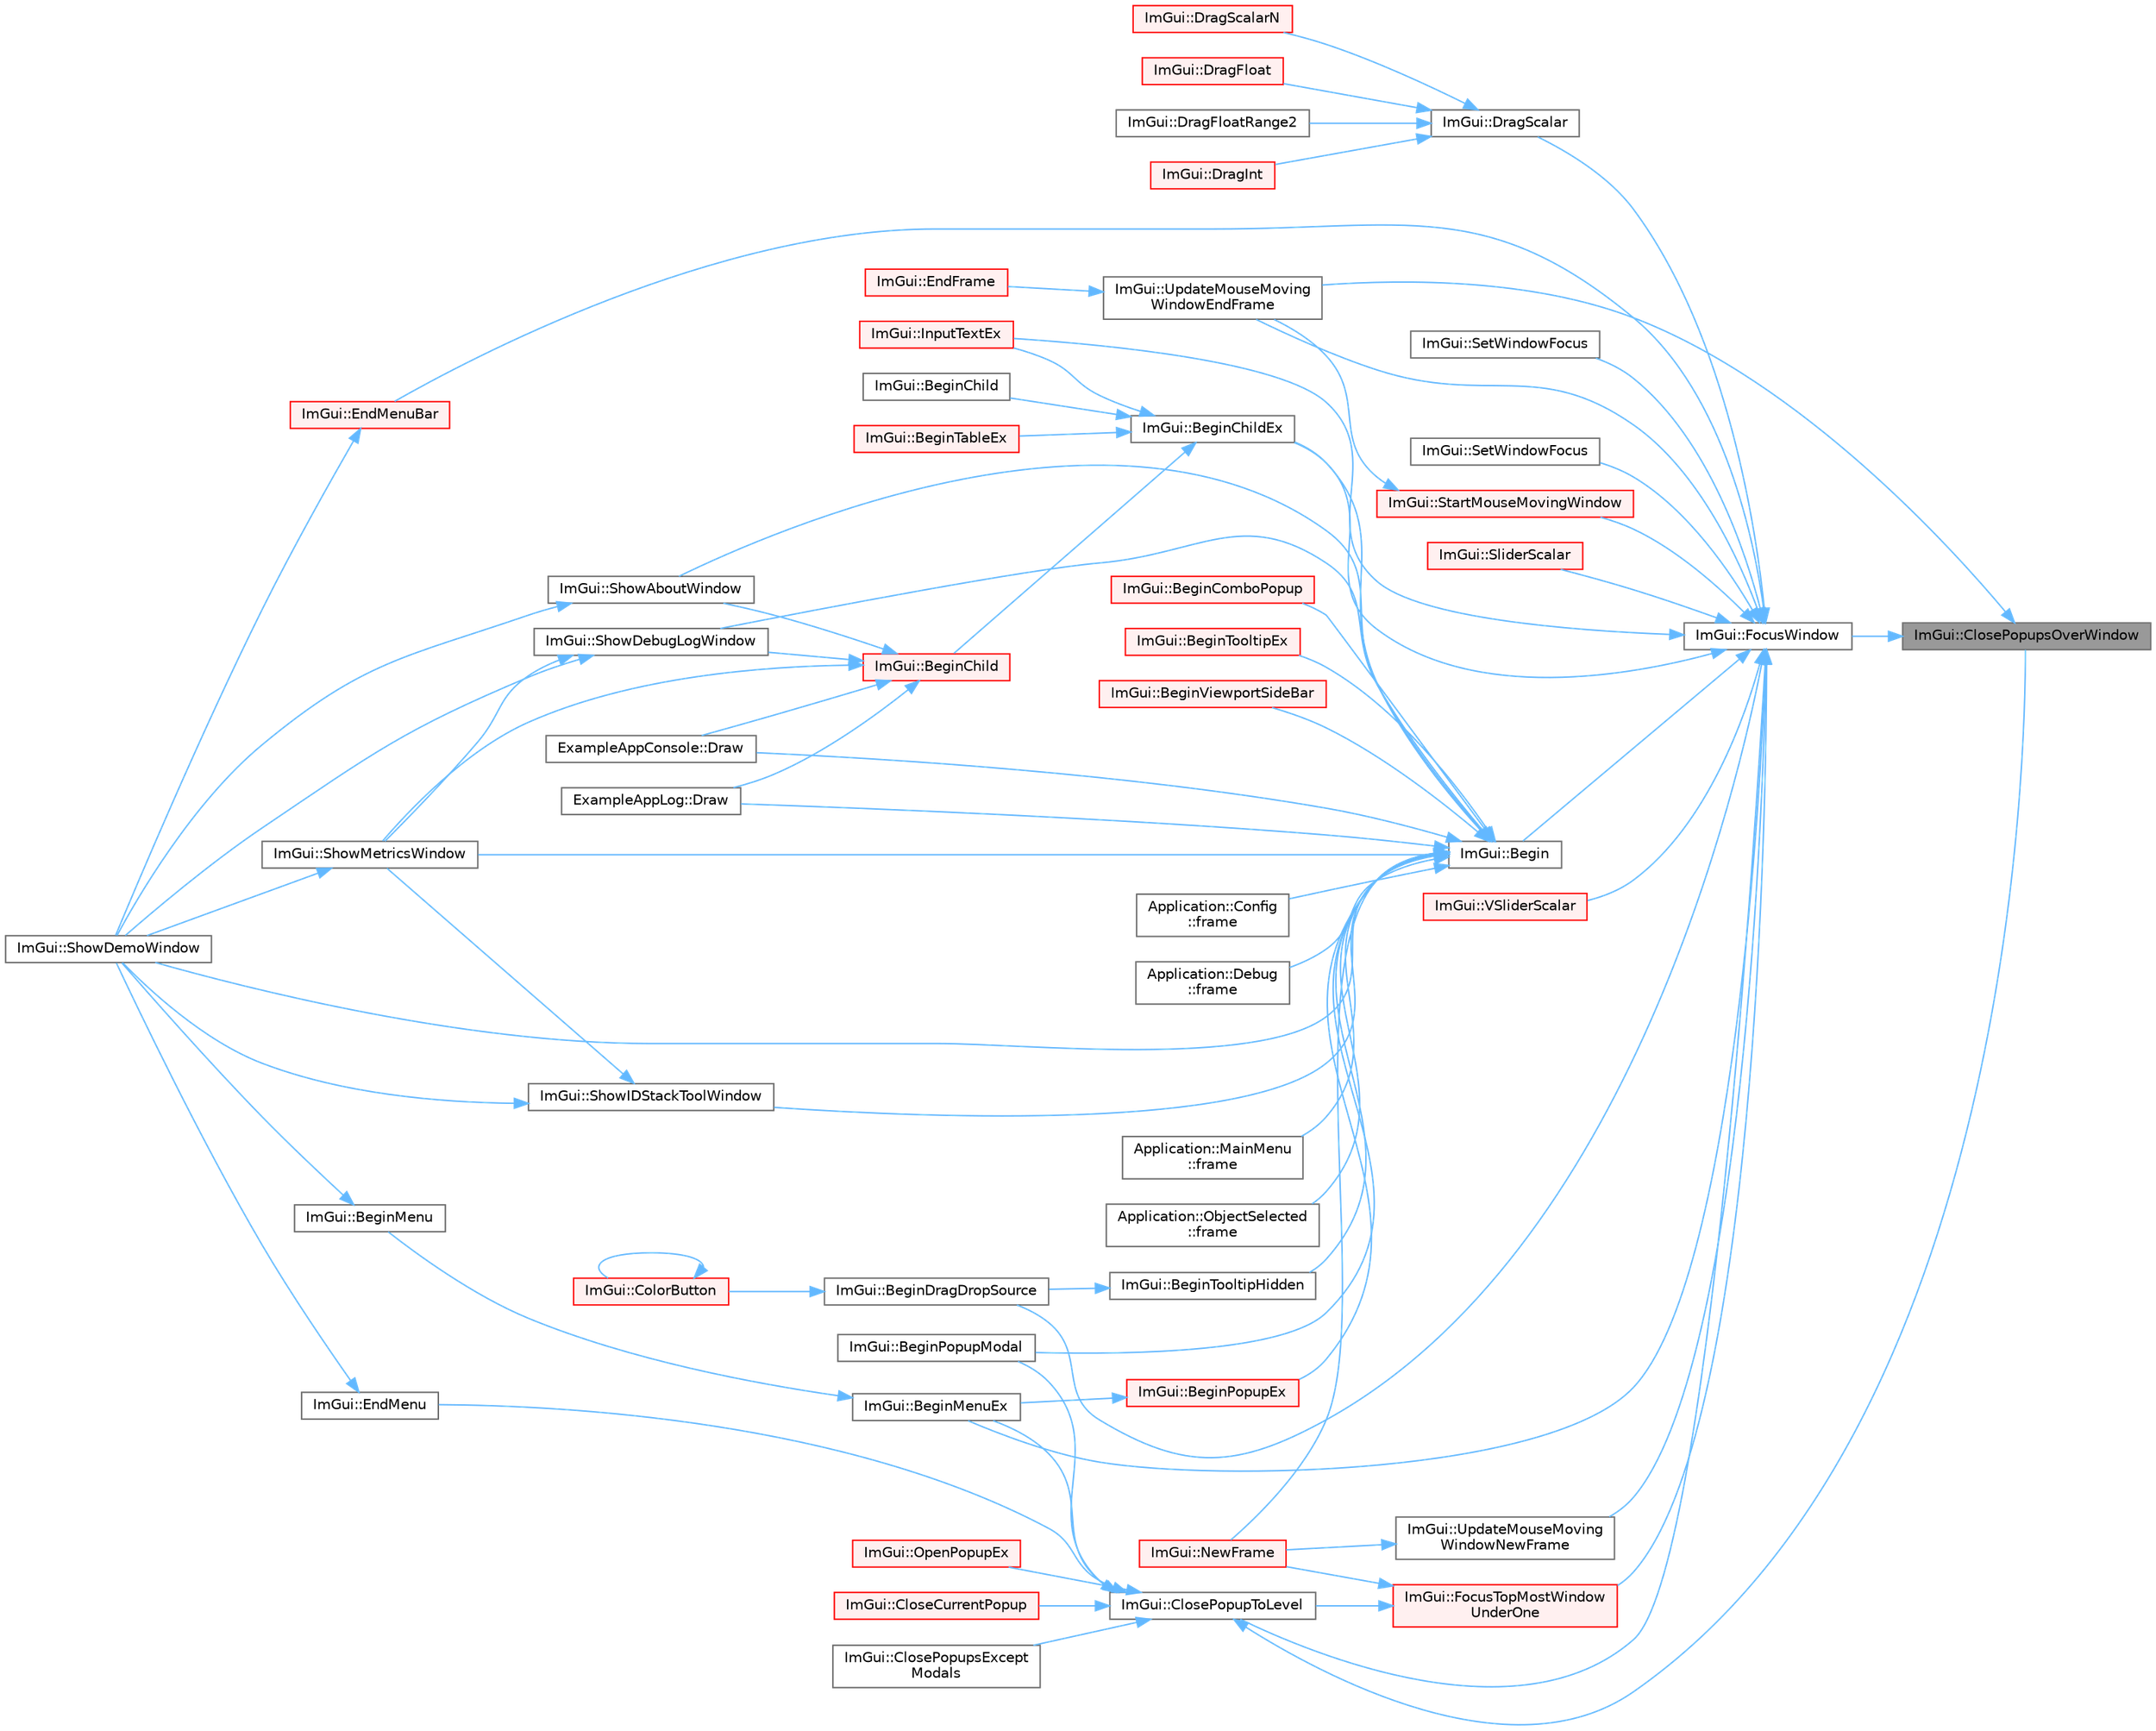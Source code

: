 digraph "ImGui::ClosePopupsOverWindow"
{
 // LATEX_PDF_SIZE
  bgcolor="transparent";
  edge [fontname=Helvetica,fontsize=10,labelfontname=Helvetica,labelfontsize=10];
  node [fontname=Helvetica,fontsize=10,shape=box,height=0.2,width=0.4];
  rankdir="RL";
  Node1 [id="Node000001",label="ImGui::ClosePopupsOverWindow",height=0.2,width=0.4,color="gray40", fillcolor="grey60", style="filled", fontcolor="black",tooltip=" "];
  Node1 -> Node2 [id="edge1_Node000001_Node000002",dir="back",color="steelblue1",style="solid",tooltip=" "];
  Node2 [id="Node000002",label="ImGui::FocusWindow",height=0.2,width=0.4,color="grey40", fillcolor="white", style="filled",URL="$namespace_im_gui.html#a27aa6f2f3aa11778c6d023b1b223f262",tooltip=" "];
  Node2 -> Node3 [id="edge2_Node000002_Node000003",dir="back",color="steelblue1",style="solid",tooltip=" "];
  Node3 [id="Node000003",label="ImGui::Begin",height=0.2,width=0.4,color="grey40", fillcolor="white", style="filled",URL="$namespace_im_gui.html#a581e58db0bc930bafa4a5d23093a2b99",tooltip=" "];
  Node3 -> Node4 [id="edge3_Node000003_Node000004",dir="back",color="steelblue1",style="solid",tooltip=" "];
  Node4 [id="Node000004",label="ImGui::BeginChildEx",height=0.2,width=0.4,color="grey40", fillcolor="white", style="filled",URL="$namespace_im_gui.html#ac36ecce0443f0b45a48484d85f653ae2",tooltip=" "];
  Node4 -> Node5 [id="edge4_Node000004_Node000005",dir="back",color="steelblue1",style="solid",tooltip=" "];
  Node5 [id="Node000005",label="ImGui::BeginChild",height=0.2,width=0.4,color="red", fillcolor="#FFF0F0", style="filled",URL="$namespace_im_gui.html#aebac8b07ee9ea0e452c98813a3e907c3",tooltip=" "];
  Node5 -> Node11 [id="edge5_Node000005_Node000011",dir="back",color="steelblue1",style="solid",tooltip=" "];
  Node11 [id="Node000011",label="ExampleAppConsole::Draw",height=0.2,width=0.4,color="grey40", fillcolor="white", style="filled",URL="$struct_example_app_console.html#a0518a09c7e8648dd52c7c06df19ac17a",tooltip=" "];
  Node5 -> Node12 [id="edge6_Node000005_Node000012",dir="back",color="steelblue1",style="solid",tooltip=" "];
  Node12 [id="Node000012",label="ExampleAppLog::Draw",height=0.2,width=0.4,color="grey40", fillcolor="white", style="filled",URL="$struct_example_app_log.html#a5ad3a4bdb89171b84aeaff96948a1f77",tooltip=" "];
  Node5 -> Node13 [id="edge7_Node000005_Node000013",dir="back",color="steelblue1",style="solid",tooltip=" "];
  Node13 [id="Node000013",label="ImGui::ShowAboutWindow",height=0.2,width=0.4,color="grey40", fillcolor="white", style="filled",URL="$namespace_im_gui.html#ac297462e33309d0540fa459bccdc9304",tooltip=" "];
  Node13 -> Node10 [id="edge8_Node000013_Node000010",dir="back",color="steelblue1",style="solid",tooltip=" "];
  Node10 [id="Node000010",label="ImGui::ShowDemoWindow",height=0.2,width=0.4,color="grey40", fillcolor="white", style="filled",URL="$namespace_im_gui.html#af95643a0ce4893b9e57c12991922fb18",tooltip=" "];
  Node5 -> Node14 [id="edge9_Node000005_Node000014",dir="back",color="steelblue1",style="solid",tooltip=" "];
  Node14 [id="Node000014",label="ImGui::ShowDebugLogWindow",height=0.2,width=0.4,color="grey40", fillcolor="white", style="filled",URL="$namespace_im_gui.html#af1b39e70cac2e1b9e62dd3c9d154cbd6",tooltip=" "];
  Node14 -> Node10 [id="edge10_Node000014_Node000010",dir="back",color="steelblue1",style="solid",tooltip=" "];
  Node14 -> Node9 [id="edge11_Node000014_Node000009",dir="back",color="steelblue1",style="solid",tooltip=" "];
  Node9 [id="Node000009",label="ImGui::ShowMetricsWindow",height=0.2,width=0.4,color="grey40", fillcolor="white", style="filled",URL="$namespace_im_gui.html#afe7a28c6eb52fff3cc27d5a698fea4ff",tooltip=" "];
  Node9 -> Node10 [id="edge12_Node000009_Node000010",dir="back",color="steelblue1",style="solid",tooltip=" "];
  Node5 -> Node9 [id="edge13_Node000005_Node000009",dir="back",color="steelblue1",style="solid",tooltip=" "];
  Node4 -> Node16 [id="edge14_Node000004_Node000016",dir="back",color="steelblue1",style="solid",tooltip=" "];
  Node16 [id="Node000016",label="ImGui::BeginChild",height=0.2,width=0.4,color="grey40", fillcolor="white", style="filled",URL="$namespace_im_gui.html#a3824e63145d50dd477deec2c7edf5c5a",tooltip=" "];
  Node4 -> Node17 [id="edge15_Node000004_Node000017",dir="back",color="steelblue1",style="solid",tooltip=" "];
  Node17 [id="Node000017",label="ImGui::BeginTableEx",height=0.2,width=0.4,color="red", fillcolor="#FFF0F0", style="filled",URL="$namespace_im_gui.html#a28046a30716afeb7738a82a5b19044ca",tooltip=" "];
  Node4 -> Node21 [id="edge16_Node000004_Node000021",dir="back",color="steelblue1",style="solid",tooltip=" "];
  Node21 [id="Node000021",label="ImGui::InputTextEx",height=0.2,width=0.4,color="red", fillcolor="#FFF0F0", style="filled",URL="$namespace_im_gui.html#af89af17ecc11653f25fea1e50e195de6",tooltip=" "];
  Node3 -> Node76 [id="edge17_Node000003_Node000076",dir="back",color="steelblue1",style="solid",tooltip=" "];
  Node76 [id="Node000076",label="ImGui::BeginComboPopup",height=0.2,width=0.4,color="red", fillcolor="#FFF0F0", style="filled",URL="$namespace_im_gui.html#a6ecb51142fcb72cd19ff002c3a7d8e25",tooltip=" "];
  Node3 -> Node80 [id="edge18_Node000003_Node000080",dir="back",color="steelblue1",style="solid",tooltip=" "];
  Node80 [id="Node000080",label="ImGui::BeginPopupEx",height=0.2,width=0.4,color="red", fillcolor="#FFF0F0", style="filled",URL="$namespace_im_gui.html#a89da3a22300e8293257b6cfdf1b83b7a",tooltip=" "];
  Node80 -> Node81 [id="edge19_Node000080_Node000081",dir="back",color="steelblue1",style="solid",tooltip=" "];
  Node81 [id="Node000081",label="ImGui::BeginMenuEx",height=0.2,width=0.4,color="grey40", fillcolor="white", style="filled",URL="$namespace_im_gui.html#a8dc671f87ed281b6445ce6ae4ab25183",tooltip=" "];
  Node81 -> Node82 [id="edge20_Node000081_Node000082",dir="back",color="steelblue1",style="solid",tooltip=" "];
  Node82 [id="Node000082",label="ImGui::BeginMenu",height=0.2,width=0.4,color="grey40", fillcolor="white", style="filled",URL="$namespace_im_gui.html#a1e55711a21f97d5dff919d697d3a7201",tooltip=" "];
  Node82 -> Node10 [id="edge21_Node000082_Node000010",dir="back",color="steelblue1",style="solid",tooltip=" "];
  Node3 -> Node100 [id="edge22_Node000003_Node000100",dir="back",color="steelblue1",style="solid",tooltip=" "];
  Node100 [id="Node000100",label="ImGui::BeginPopupModal",height=0.2,width=0.4,color="grey40", fillcolor="white", style="filled",URL="$namespace_im_gui.html#a6d840f615c198c2342968f733fda11b3",tooltip=" "];
  Node3 -> Node101 [id="edge23_Node000003_Node000101",dir="back",color="steelblue1",style="solid",tooltip=" "];
  Node101 [id="Node000101",label="ImGui::BeginTooltipEx",height=0.2,width=0.4,color="red", fillcolor="#FFF0F0", style="filled",URL="$namespace_im_gui.html#a18b17a0b20c3f2a16068b84210cfded4",tooltip=" "];
  Node3 -> Node130 [id="edge24_Node000003_Node000130",dir="back",color="steelblue1",style="solid",tooltip=" "];
  Node130 [id="Node000130",label="ImGui::BeginTooltipHidden",height=0.2,width=0.4,color="grey40", fillcolor="white", style="filled",URL="$namespace_im_gui.html#a2c44a13b5e210dbfc7de98024c25db8e",tooltip=" "];
  Node130 -> Node111 [id="edge25_Node000130_Node000111",dir="back",color="steelblue1",style="solid",tooltip=" "];
  Node111 [id="Node000111",label="ImGui::BeginDragDropSource",height=0.2,width=0.4,color="grey40", fillcolor="white", style="filled",URL="$namespace_im_gui.html#ac2609b0f034d3bcd8d70d26df8694eaa",tooltip=" "];
  Node111 -> Node112 [id="edge26_Node000111_Node000112",dir="back",color="steelblue1",style="solid",tooltip=" "];
  Node112 [id="Node000112",label="ImGui::ColorButton",height=0.2,width=0.4,color="red", fillcolor="#FFF0F0", style="filled",URL="$namespace_im_gui.html#ae2d7c8f37726810753d71d480f0af7f0",tooltip=" "];
  Node112 -> Node112 [id="edge27_Node000112_Node000112",dir="back",color="steelblue1",style="solid",tooltip=" "];
  Node3 -> Node131 [id="edge28_Node000003_Node000131",dir="back",color="steelblue1",style="solid",tooltip=" "];
  Node131 [id="Node000131",label="ImGui::BeginViewportSideBar",height=0.2,width=0.4,color="red", fillcolor="#FFF0F0", style="filled",URL="$namespace_im_gui.html#a4216382dd5ad6c17e183f9f894db2e15",tooltip=" "];
  Node3 -> Node11 [id="edge29_Node000003_Node000011",dir="back",color="steelblue1",style="solid",tooltip=" "];
  Node3 -> Node12 [id="edge30_Node000003_Node000012",dir="back",color="steelblue1",style="solid",tooltip=" "];
  Node3 -> Node30 [id="edge31_Node000003_Node000030",dir="back",color="steelblue1",style="solid",tooltip=" "];
  Node30 [id="Node000030",label="Application::Config\l::frame",height=0.2,width=0.4,color="grey40", fillcolor="white", style="filled",URL="$class_application_1_1_config.html#a291cc3a874949e121dcf83a3f90681bc",tooltip=" "];
  Node3 -> Node133 [id="edge32_Node000003_Node000133",dir="back",color="steelblue1",style="solid",tooltip=" "];
  Node133 [id="Node000133",label="Application::Debug\l::frame",height=0.2,width=0.4,color="grey40", fillcolor="white", style="filled",URL="$class_application_1_1_debug.html#a26339829cae3b768474358c34eb8ab23",tooltip=" "];
  Node3 -> Node134 [id="edge33_Node000003_Node000134",dir="back",color="steelblue1",style="solid",tooltip=" "];
  Node134 [id="Node000134",label="Application::MainMenu\l::frame",height=0.2,width=0.4,color="grey40", fillcolor="white", style="filled",URL="$class_application_1_1_main_menu.html#a868fe54ddb269b9ab03f0d7d068dd698",tooltip=" "];
  Node3 -> Node33 [id="edge34_Node000003_Node000033",dir="back",color="steelblue1",style="solid",tooltip=" "];
  Node33 [id="Node000033",label="Application::ObjectSelected\l::frame",height=0.2,width=0.4,color="grey40", fillcolor="white", style="filled",URL="$class_application_1_1_object_selected.html#a30dd507edcc6c76dd65cc0cf9dda010a",tooltip=" "];
  Node3 -> Node135 [id="edge35_Node000003_Node000135",dir="back",color="steelblue1",style="solid",tooltip=" "];
  Node135 [id="Node000135",label="ImGui::NewFrame",height=0.2,width=0.4,color="red", fillcolor="#FFF0F0", style="filled",URL="$namespace_im_gui.html#ab3f1fc018f903b7ad79fd10663375774",tooltip=" "];
  Node3 -> Node13 [id="edge36_Node000003_Node000013",dir="back",color="steelblue1",style="solid",tooltip=" "];
  Node3 -> Node14 [id="edge37_Node000003_Node000014",dir="back",color="steelblue1",style="solid",tooltip=" "];
  Node3 -> Node10 [id="edge38_Node000003_Node000010",dir="back",color="steelblue1",style="solid",tooltip=" "];
  Node3 -> Node20 [id="edge39_Node000003_Node000020",dir="back",color="steelblue1",style="solid",tooltip=" "];
  Node20 [id="Node000020",label="ImGui::ShowIDStackToolWindow",height=0.2,width=0.4,color="grey40", fillcolor="white", style="filled",URL="$namespace_im_gui.html#ab4a87bf4a874a8e5872b60b4a9b1d99e",tooltip=" "];
  Node20 -> Node10 [id="edge40_Node000020_Node000010",dir="back",color="steelblue1",style="solid",tooltip=" "];
  Node20 -> Node9 [id="edge41_Node000020_Node000009",dir="back",color="steelblue1",style="solid",tooltip=" "];
  Node3 -> Node9 [id="edge42_Node000003_Node000009",dir="back",color="steelblue1",style="solid",tooltip=" "];
  Node2 -> Node4 [id="edge43_Node000002_Node000004",dir="back",color="steelblue1",style="solid",tooltip=" "];
  Node2 -> Node111 [id="edge44_Node000002_Node000111",dir="back",color="steelblue1",style="solid",tooltip=" "];
  Node2 -> Node81 [id="edge45_Node000002_Node000081",dir="back",color="steelblue1",style="solid",tooltip=" "];
  Node2 -> Node136 [id="edge46_Node000002_Node000136",dir="back",color="steelblue1",style="solid",tooltip=" "];
  Node136 [id="Node000136",label="ImGui::ClosePopupToLevel",height=0.2,width=0.4,color="grey40", fillcolor="white", style="filled",URL="$namespace_im_gui.html#a0be705dc533a62387dc39ec5c276d2a0",tooltip=" "];
  Node136 -> Node81 [id="edge47_Node000136_Node000081",dir="back",color="steelblue1",style="solid",tooltip=" "];
  Node136 -> Node100 [id="edge48_Node000136_Node000100",dir="back",color="steelblue1",style="solid",tooltip=" "];
  Node136 -> Node137 [id="edge49_Node000136_Node000137",dir="back",color="steelblue1",style="solid",tooltip=" "];
  Node137 [id="Node000137",label="ImGui::CloseCurrentPopup",height=0.2,width=0.4,color="red", fillcolor="#FFF0F0", style="filled",URL="$namespace_im_gui.html#aeaec6479834db7918260fc082107f90b",tooltip=" "];
  Node136 -> Node146 [id="edge50_Node000136_Node000146",dir="back",color="steelblue1",style="solid",tooltip=" "];
  Node146 [id="Node000146",label="ImGui::ClosePopupsExcept\lModals",height=0.2,width=0.4,color="grey40", fillcolor="white", style="filled",URL="$namespace_im_gui.html#a6321db9d0281af83216ec69f777f63bd",tooltip=" "];
  Node136 -> Node1 [id="edge51_Node000136_Node000001",dir="back",color="steelblue1",style="solid",tooltip=" "];
  Node136 -> Node147 [id="edge52_Node000136_Node000147",dir="back",color="steelblue1",style="solid",tooltip=" "];
  Node147 [id="Node000147",label="ImGui::EndMenu",height=0.2,width=0.4,color="grey40", fillcolor="white", style="filled",URL="$namespace_im_gui.html#a1448a5a4e8c431c15f991e9255c0df95",tooltip=" "];
  Node147 -> Node10 [id="edge53_Node000147_Node000010",dir="back",color="steelblue1",style="solid",tooltip=" "];
  Node136 -> Node148 [id="edge54_Node000136_Node000148",dir="back",color="steelblue1",style="solid",tooltip=" "];
  Node148 [id="Node000148",label="ImGui::OpenPopupEx",height=0.2,width=0.4,color="red", fillcolor="#FFF0F0", style="filled",URL="$namespace_im_gui.html#ac1570338b44e1f1311055db7ae41c47b",tooltip=" "];
  Node2 -> Node50 [id="edge55_Node000002_Node000050",dir="back",color="steelblue1",style="solid",tooltip=" "];
  Node50 [id="Node000050",label="ImGui::DragScalar",height=0.2,width=0.4,color="grey40", fillcolor="white", style="filled",URL="$namespace_im_gui.html#a17d8926e8f44a6d00575b12081c51fe0",tooltip=" "];
  Node50 -> Node51 [id="edge56_Node000050_Node000051",dir="back",color="steelblue1",style="solid",tooltip=" "];
  Node51 [id="Node000051",label="ImGui::DragFloat",height=0.2,width=0.4,color="red", fillcolor="#FFF0F0", style="filled",URL="$namespace_im_gui.html#aab1b20e7bf98aa7bbdb26f8cd3ad91e6",tooltip=" "];
  Node50 -> Node54 [id="edge57_Node000050_Node000054",dir="back",color="steelblue1",style="solid",tooltip=" "];
  Node54 [id="Node000054",label="ImGui::DragFloatRange2",height=0.2,width=0.4,color="grey40", fillcolor="white", style="filled",URL="$namespace_im_gui.html#aa6bfd93ead5c47e84b66185da88b8e8c",tooltip=" "];
  Node50 -> Node55 [id="edge58_Node000050_Node000055",dir="back",color="steelblue1",style="solid",tooltip=" "];
  Node55 [id="Node000055",label="ImGui::DragInt",height=0.2,width=0.4,color="red", fillcolor="#FFF0F0", style="filled",URL="$namespace_im_gui.html#a3714db739ae51fc75601d7fad234a58b",tooltip=" "];
  Node50 -> Node57 [id="edge59_Node000050_Node000057",dir="back",color="steelblue1",style="solid",tooltip=" "];
  Node57 [id="Node000057",label="ImGui::DragScalarN",height=0.2,width=0.4,color="red", fillcolor="#FFF0F0", style="filled",URL="$namespace_im_gui.html#a1265d2b30ced1fca909e26c8f718fcbd",tooltip=" "];
  Node2 -> Node153 [id="edge60_Node000002_Node000153",dir="back",color="steelblue1",style="solid",tooltip=" "];
  Node153 [id="Node000153",label="ImGui::EndMenuBar",height=0.2,width=0.4,color="red", fillcolor="#FFF0F0", style="filled",URL="$namespace_im_gui.html#aa226265c140eb6ee375c5b9abc69c4fc",tooltip=" "];
  Node153 -> Node10 [id="edge61_Node000153_Node000010",dir="back",color="steelblue1",style="solid",tooltip=" "];
  Node2 -> Node155 [id="edge62_Node000002_Node000155",dir="back",color="steelblue1",style="solid",tooltip=" "];
  Node155 [id="Node000155",label="ImGui::FocusTopMostWindow\lUnderOne",height=0.2,width=0.4,color="red", fillcolor="#FFF0F0", style="filled",URL="$namespace_im_gui.html#aa97e87e96c05eb3e91aa96fa68b13a2a",tooltip=" "];
  Node155 -> Node136 [id="edge63_Node000155_Node000136",dir="back",color="steelblue1",style="solid",tooltip=" "];
  Node155 -> Node135 [id="edge64_Node000155_Node000135",dir="back",color="steelblue1",style="solid",tooltip=" "];
  Node2 -> Node21 [id="edge65_Node000002_Node000021",dir="back",color="steelblue1",style="solid",tooltip=" "];
  Node2 -> Node156 [id="edge66_Node000002_Node000156",dir="back",color="steelblue1",style="solid",tooltip=" "];
  Node156 [id="Node000156",label="ImGui::SetWindowFocus",height=0.2,width=0.4,color="grey40", fillcolor="white", style="filled",URL="$namespace_im_gui.html#ac71920931ed7b7c8594ee84c6a94e7b8",tooltip=" "];
  Node2 -> Node157 [id="edge67_Node000002_Node000157",dir="back",color="steelblue1",style="solid",tooltip=" "];
  Node157 [id="Node000157",label="ImGui::SetWindowFocus",height=0.2,width=0.4,color="grey40", fillcolor="white", style="filled",URL="$namespace_im_gui.html#aa612adbb975051090898f094a1608f24",tooltip=" "];
  Node2 -> Node64 [id="edge68_Node000002_Node000064",dir="back",color="steelblue1",style="solid",tooltip=" "];
  Node64 [id="Node000064",label="ImGui::SliderScalar",height=0.2,width=0.4,color="red", fillcolor="#FFF0F0", style="filled",URL="$namespace_im_gui.html#afdd7faa9a69f75b8d674cdc207441bea",tooltip=" "];
  Node2 -> Node158 [id="edge69_Node000002_Node000158",dir="back",color="steelblue1",style="solid",tooltip=" "];
  Node158 [id="Node000158",label="ImGui::StartMouseMovingWindow",height=0.2,width=0.4,color="red", fillcolor="#FFF0F0", style="filled",URL="$namespace_im_gui.html#afd03199380411a711c74893434d91258",tooltip=" "];
  Node158 -> Node160 [id="edge70_Node000158_Node000160",dir="back",color="steelblue1",style="solid",tooltip=" "];
  Node160 [id="Node000160",label="ImGui::UpdateMouseMoving\lWindowEndFrame",height=0.2,width=0.4,color="grey40", fillcolor="white", style="filled",URL="$namespace_im_gui.html#a6f56217f28aff3a7cea846e6f44eebff",tooltip=" "];
  Node160 -> Node122 [id="edge71_Node000160_Node000122",dir="back",color="steelblue1",style="solid",tooltip=" "];
  Node122 [id="Node000122",label="ImGui::EndFrame",height=0.2,width=0.4,color="red", fillcolor="#FFF0F0", style="filled",URL="$namespace_im_gui.html#a246c37da45e88a12ade440a0feacb4ee",tooltip=" "];
  Node2 -> Node160 [id="edge72_Node000002_Node000160",dir="back",color="steelblue1",style="solid",tooltip=" "];
  Node2 -> Node161 [id="edge73_Node000002_Node000161",dir="back",color="steelblue1",style="solid",tooltip=" "];
  Node161 [id="Node000161",label="ImGui::UpdateMouseMoving\lWindowNewFrame",height=0.2,width=0.4,color="grey40", fillcolor="white", style="filled",URL="$namespace_im_gui.html#a3c60e468d73a0ccd52628f0c82b42fe8",tooltip=" "];
  Node161 -> Node135 [id="edge74_Node000161_Node000135",dir="back",color="steelblue1",style="solid",tooltip=" "];
  Node2 -> Node162 [id="edge75_Node000002_Node000162",dir="back",color="steelblue1",style="solid",tooltip=" "];
  Node162 [id="Node000162",label="ImGui::VSliderScalar",height=0.2,width=0.4,color="red", fillcolor="#FFF0F0", style="filled",URL="$namespace_im_gui.html#a6ad24ca37a530d43f9d1c727d94e4829",tooltip=" "];
  Node1 -> Node160 [id="edge76_Node000001_Node000160",dir="back",color="steelblue1",style="solid",tooltip=" "];
}
